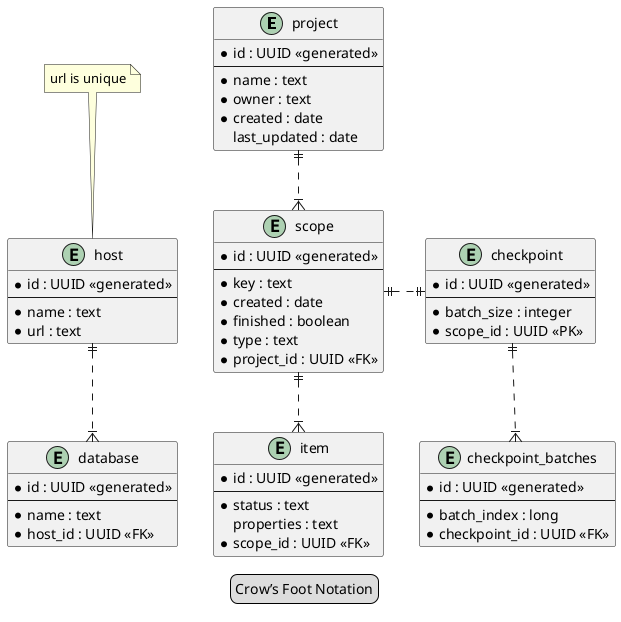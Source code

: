 @startuml
legend Crow’s Foot Notation

entity project {
    * id : UUID <<generated>>
    --
    * name : text
    * owner : text
    * created : date
    last_updated : date
}

entity scope {
    * id : UUID <<generated>>
    --
    * key : text
    * created : date
    * finished : boolean
    * type : text
    * project_id : UUID <<FK>>
}

entity item {
    * id : UUID <<generated>>
    --
    * status : text
    properties : text
    * scope_id : UUID <<FK>>
}

entity checkpoint {
    * id : UUID <<generated>>
    --
    * batch_size : integer
    * scope_id : UUID <<PK>>
}

entity checkpoint_batches {
    * id : UUID <<generated>>
    --
    * batch_index : long
    * checkpoint_id : UUID <<FK>>
}

entity host {
    * id : UUID <<generated>>
    --
    * name : text
    * url : text
}

entity database {
    * id : UUID <<generated>>
    --
    * name : text
    * host_id : UUID <<FK>>
}

note top of host : url is unique

project ||..|{ scope
scope ||..|{ item

scope ||.|| checkpoint

checkpoint ||..|{ checkpoint_batches

host ||..|{ database

host -[hidden]> scope

@enduml